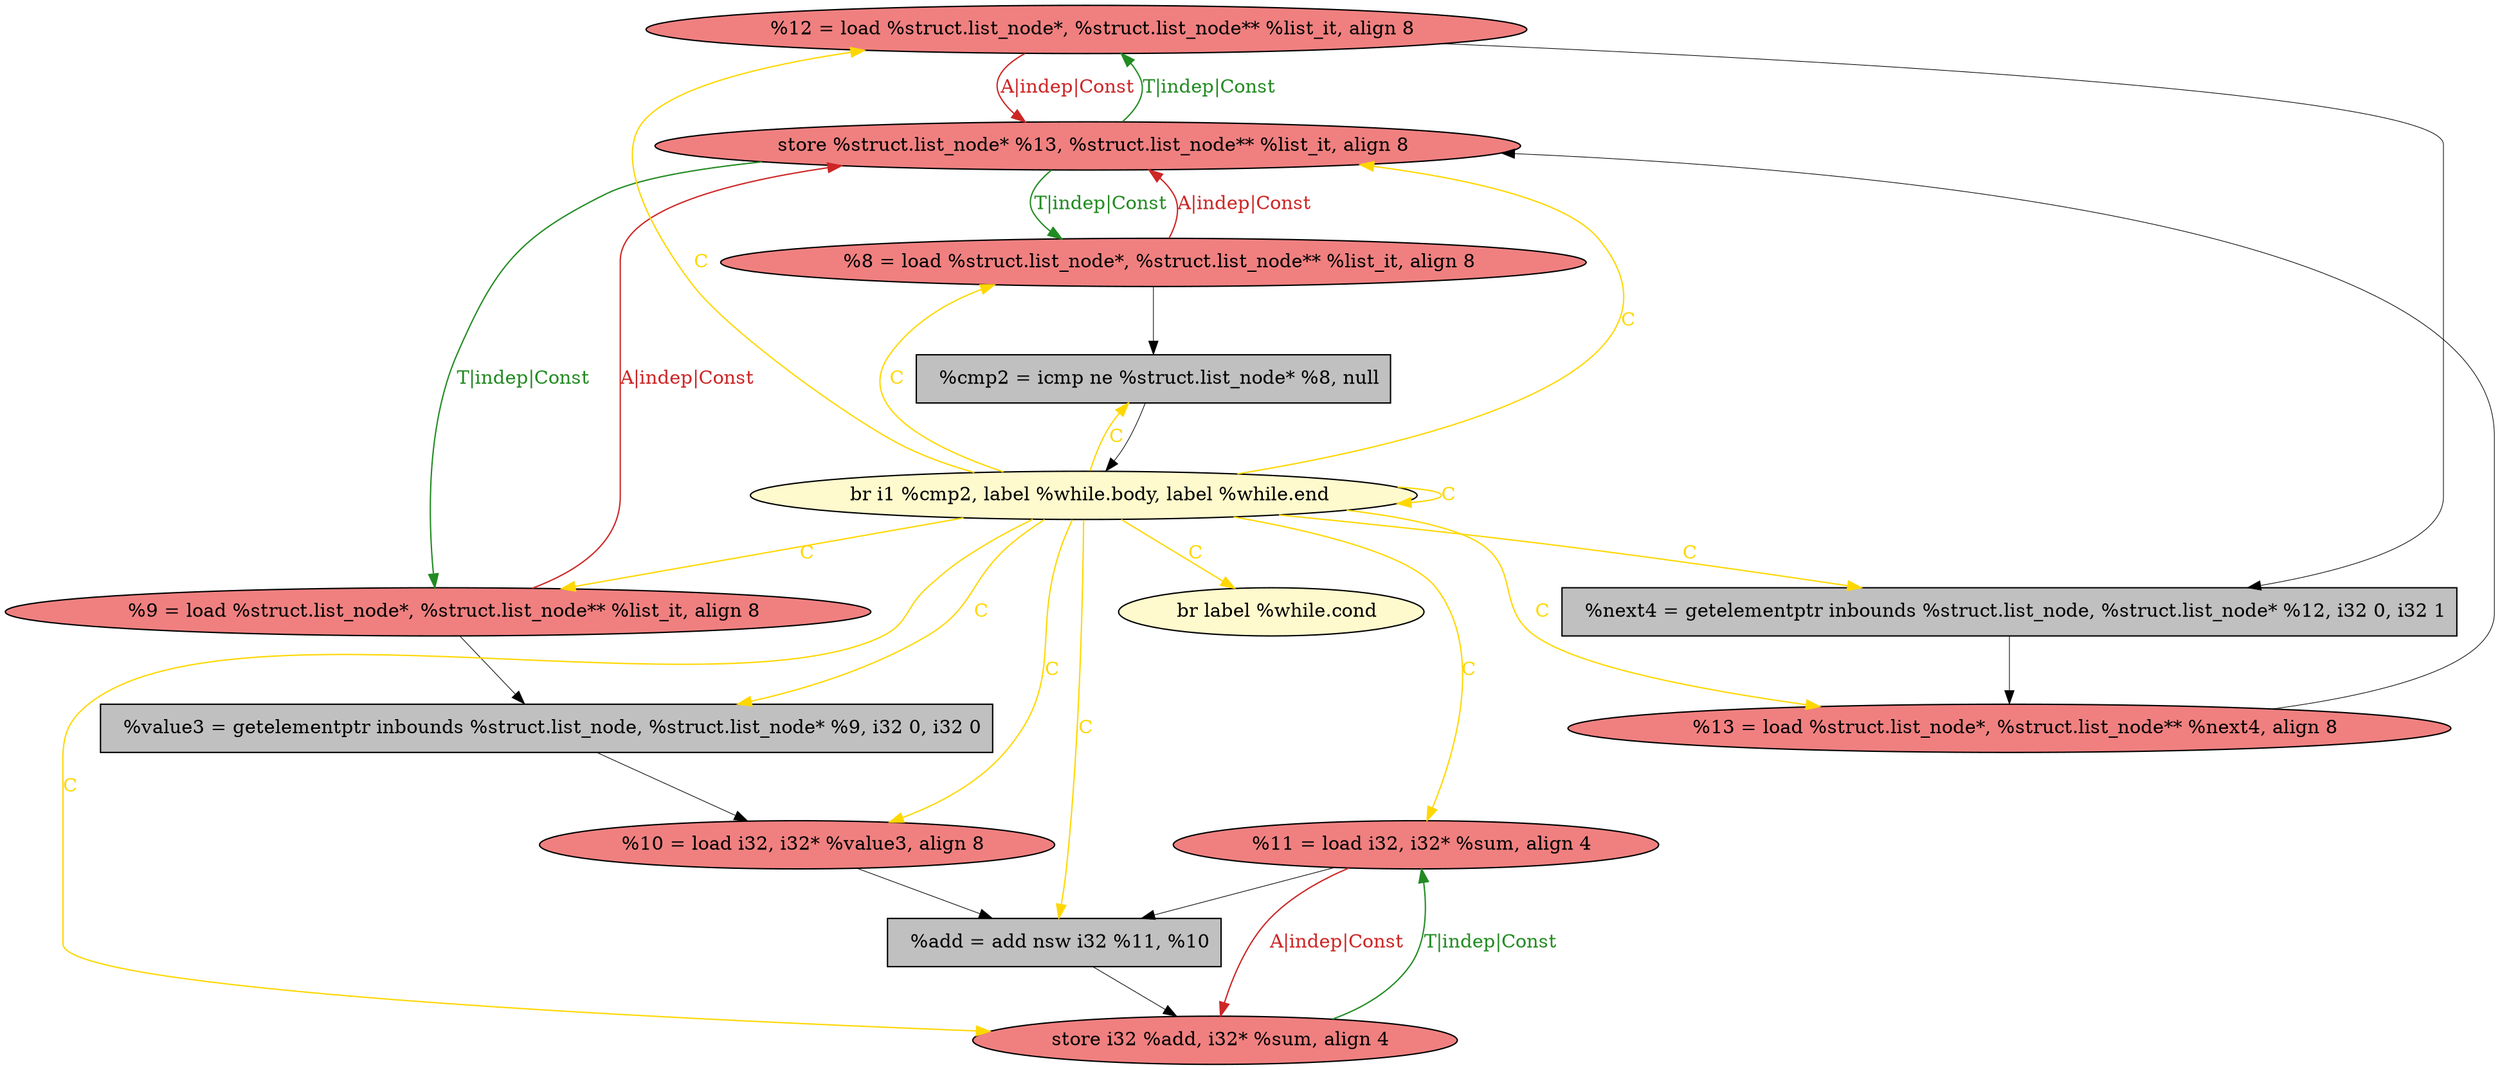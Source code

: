 
digraph G {


node605 [fillcolor=lightcoral,label="  %12 = load %struct.list_node*, %struct.list_node** %list_it, align 8",shape=ellipse,style=filled ]
node604 [fillcolor=lightcoral,label="  %13 = load %struct.list_node*, %struct.list_node** %next4, align 8",shape=ellipse,style=filled ]
node603 [fillcolor=lemonchiffon,label="  br label %while.cond",shape=ellipse,style=filled ]
node602 [fillcolor=lightcoral,label="  store %struct.list_node* %13, %struct.list_node** %list_it, align 8",shape=ellipse,style=filled ]
node607 [fillcolor=grey,label="  %add = add nsw i32 %11, %10",shape=rectangle,style=filled ]
node600 [fillcolor=lightcoral,label="  %9 = load %struct.list_node*, %struct.list_node** %list_it, align 8",shape=ellipse,style=filled ]
node595 [fillcolor=grey,label="  %value3 = getelementptr inbounds %struct.list_node, %struct.list_node* %9, i32 0, i32 0",shape=rectangle,style=filled ]
node594 [fillcolor=lightcoral,label="  %10 = load i32, i32* %value3, align 8",shape=ellipse,style=filled ]
node606 [fillcolor=lightcoral,label="  store i32 %add, i32* %sum, align 4",shape=ellipse,style=filled ]
node597 [fillcolor=lemonchiffon,label="  br i1 %cmp2, label %while.body, label %while.end",shape=ellipse,style=filled ]
node598 [fillcolor=lightcoral,label="  %8 = load %struct.list_node*, %struct.list_node** %list_it, align 8",shape=ellipse,style=filled ]
node601 [fillcolor=lightcoral,label="  %11 = load i32, i32* %sum, align 4",shape=ellipse,style=filled ]
node596 [fillcolor=grey,label="  %cmp2 = icmp ne %struct.list_node* %8, null",shape=rectangle,style=filled ]
node599 [fillcolor=grey,label="  %next4 = getelementptr inbounds %struct.list_node, %struct.list_node* %12, i32 0, i32 1",shape=rectangle,style=filled ]

node602->node600 [style=solid,color=forestgreen,label="T|indep|Const",penwidth=1.0,fontcolor=forestgreen ]
node600->node595 [style=solid,color=black,label="",penwidth=0.5,fontcolor=black ]
node606->node601 [style=solid,color=forestgreen,label="T|indep|Const",penwidth=1.0,fontcolor=forestgreen ]
node597->node596 [style=solid,color=gold,label="C",penwidth=1.0,fontcolor=gold ]
node600->node602 [style=solid,color=firebrick3,label="A|indep|Const",penwidth=1.0,fontcolor=firebrick3 ]
node601->node607 [style=solid,color=black,label="",penwidth=0.5,fontcolor=black ]
node602->node605 [style=solid,color=forestgreen,label="T|indep|Const",penwidth=1.0,fontcolor=forestgreen ]
node598->node596 [style=solid,color=black,label="",penwidth=0.5,fontcolor=black ]
node595->node594 [style=solid,color=black,label="",penwidth=0.5,fontcolor=black ]
node599->node604 [style=solid,color=black,label="",penwidth=0.5,fontcolor=black ]
node597->node601 [style=solid,color=gold,label="C",penwidth=1.0,fontcolor=gold ]
node597->node602 [style=solid,color=gold,label="C",penwidth=1.0,fontcolor=gold ]
node597->node594 [style=solid,color=gold,label="C",penwidth=1.0,fontcolor=gold ]
node601->node606 [style=solid,color=firebrick3,label="A|indep|Const",penwidth=1.0,fontcolor=firebrick3 ]
node597->node599 [style=solid,color=gold,label="C",penwidth=1.0,fontcolor=gold ]
node605->node599 [style=solid,color=black,label="",penwidth=0.5,fontcolor=black ]
node605->node602 [style=solid,color=firebrick3,label="A|indep|Const",penwidth=1.0,fontcolor=firebrick3 ]
node597->node606 [style=solid,color=gold,label="C",penwidth=1.0,fontcolor=gold ]
node597->node604 [style=solid,color=gold,label="C",penwidth=1.0,fontcolor=gold ]
node597->node600 [style=solid,color=gold,label="C",penwidth=1.0,fontcolor=gold ]
node597->node603 [style=solid,color=gold,label="C",penwidth=1.0,fontcolor=gold ]
node598->node602 [style=solid,color=firebrick3,label="A|indep|Const",penwidth=1.0,fontcolor=firebrick3 ]
node597->node605 [style=solid,color=gold,label="C",penwidth=1.0,fontcolor=gold ]
node597->node597 [style=solid,color=gold,label="C",penwidth=1.0,fontcolor=gold ]
node602->node598 [style=solid,color=forestgreen,label="T|indep|Const",penwidth=1.0,fontcolor=forestgreen ]
node597->node598 [style=solid,color=gold,label="C",penwidth=1.0,fontcolor=gold ]
node596->node597 [style=solid,color=black,label="",penwidth=0.5,fontcolor=black ]
node604->node602 [style=solid,color=black,label="",penwidth=0.5,fontcolor=black ]
node597->node595 [style=solid,color=gold,label="C",penwidth=1.0,fontcolor=gold ]
node594->node607 [style=solid,color=black,label="",penwidth=0.5,fontcolor=black ]
node607->node606 [style=solid,color=black,label="",penwidth=0.5,fontcolor=black ]
node597->node607 [style=solid,color=gold,label="C",penwidth=1.0,fontcolor=gold ]


}

